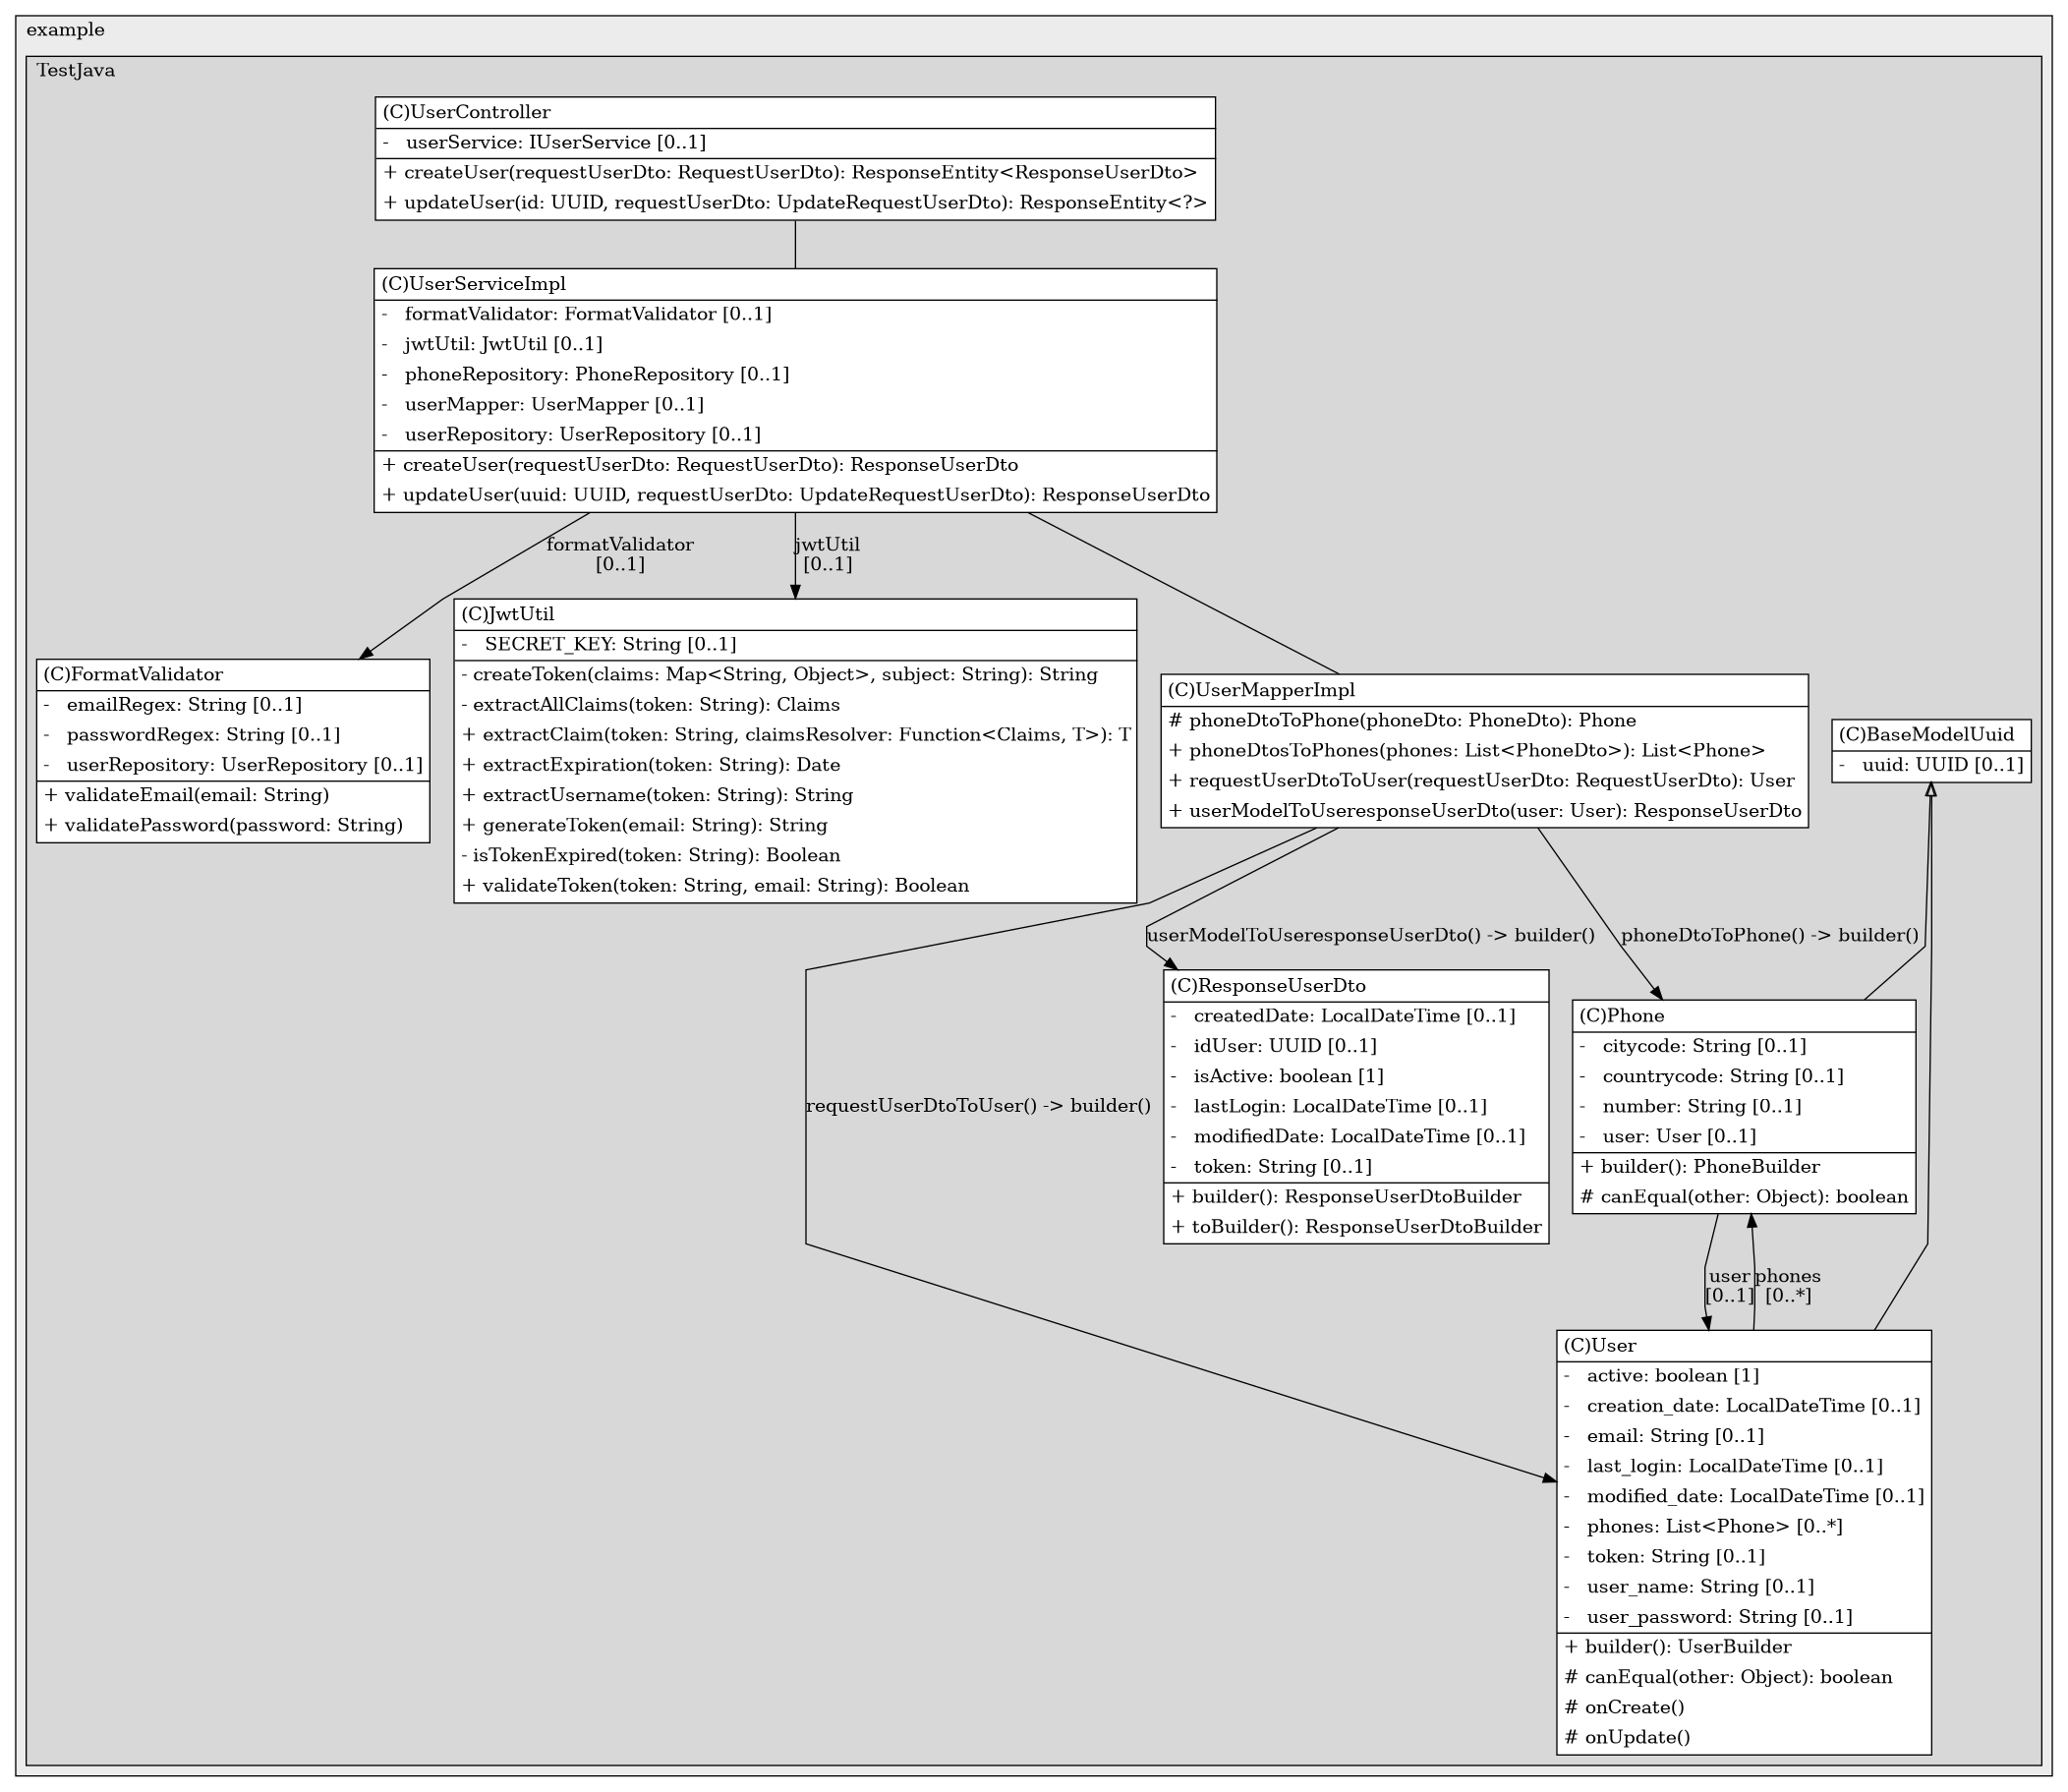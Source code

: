 @startuml

/' diagram meta data start
config=StructureConfiguration;
{
  "projectClassification": {
    "searchMode": "OpenProject", // OpenProject, AllProjects
    "includedProjects": "",
    "pathEndKeywords": "*.impl",
    "isClientPath": "",
    "isClientName": "",
    "isTestPath": "",
    "isTestName": "",
    "isMappingPath": "",
    "isMappingName": "",
    "isDataAccessPath": "",
    "isDataAccessName": "",
    "isDataStructurePath": "",
    "isDataStructureName": "",
    "isInterfaceStructuresPath": "",
    "isInterfaceStructuresName": "",
    "isEntryPointPath": "",
    "isEntryPointName": "",
    "treatFinalFieldsAsMandatory": false
  },
  "graphRestriction": {
    "classPackageExcludeFilter": "",
    "classPackageIncludeFilter": "",
    "classNameExcludeFilter": "",
    "classNameIncludeFilter": "",
    "methodNameExcludeFilter": "",
    "methodNameIncludeFilter": "",
    "removeByInheritance": "", // inheritance/annotation based filtering is done in a second step
    "removeByAnnotation": "",
    "removeByClassPackage": "", // cleanup the graph after inheritance/annotation based filtering is done
    "removeByClassName": "",
    "cutMappings": false,
    "cutEnum": true,
    "cutTests": true,
    "cutClient": true,
    "cutDataAccess": false,
    "cutInterfaceStructures": false,
    "cutDataStructures": false,
    "cutGetterAndSetter": true,
    "cutConstructors": true
  },
  "graphTraversal": {
    "forwardDepth": 6,
    "backwardDepth": 6,
    "classPackageExcludeFilter": "",
    "classPackageIncludeFilter": "",
    "classNameExcludeFilter": "",
    "classNameIncludeFilter": "",
    "methodNameExcludeFilter": "",
    "methodNameIncludeFilter": "",
    "hideMappings": false,
    "hideDataStructures": false,
    "hidePrivateMethods": true,
    "hideInterfaceCalls": true, // indirection: implementation -> interface (is hidden) -> implementation
    "onlyShowApplicationEntryPoints": false, // root node is included
    "useMethodCallsForStructureDiagram": "ForwardOnly" // ForwardOnly, BothDirections, No
  },
  "details": {
    "aggregation": "GroupByClass", // ByClass, GroupByClass, None
    "showClassGenericTypes": true,
    "showMethods": true,
    "showMethodParameterNames": true,
    "showMethodParameterTypes": true,
    "showMethodReturnType": true,
    "showPackageLevels": 2,
    "showDetailedClassStructure": true
  },
  "rootClass": "com.example.TestJava.controller.UserController",
  "extensionCallbackMethod": "" // qualified.class.name#methodName - signature: public static String method(String)
}
diagram meta data end '/



digraph g {
    rankdir="TB"
    splines=polyline
    

'nodes 
subgraph cluster_1322970774 { 
   	label=example
	labeljust=l
	fillcolor="#ececec"
	style=filled
   
   subgraph cluster_858654200 { 
   	label=TestJava
	labeljust=l
	fillcolor="#d8d8d8"
	style=filled
   
   BaseModelUuid1428323008[
	label=<<TABLE BORDER="1" CELLBORDER="0" CELLPADDING="4" CELLSPACING="0">
<TR><TD ALIGN="LEFT" >(C)BaseModelUuid</TD></TR>
<HR/>
<TR><TD ALIGN="LEFT" >-   uuid: UUID [0..1]</TD></TR>
</TABLE>>
	style=filled
	margin=0
	shape=plaintext
	fillcolor="#FFFFFF"
];

FormatValidator1435865160[
	label=<<TABLE BORDER="1" CELLBORDER="0" CELLPADDING="4" CELLSPACING="0">
<TR><TD ALIGN="LEFT" >(C)FormatValidator</TD></TR>
<HR/>
<TR><TD ALIGN="LEFT" >-   emailRegex: String [0..1]</TD></TR>
<TR><TD ALIGN="LEFT" >-   passwordRegex: String [0..1]</TD></TR>
<TR><TD ALIGN="LEFT" >-   userRepository: UserRepository [0..1]</TD></TR>
<HR/>
<TR><TD ALIGN="LEFT" >+ validateEmail(email: String)</TD></TR>
<TR><TD ALIGN="LEFT" >+ validatePassword(password: String)</TD></TR>
</TABLE>>
	style=filled
	margin=0
	shape=plaintext
	fillcolor="#FFFFFF"
];

JwtUtil1435865160[
	label=<<TABLE BORDER="1" CELLBORDER="0" CELLPADDING="4" CELLSPACING="0">
<TR><TD ALIGN="LEFT" >(C)JwtUtil</TD></TR>
<HR/>
<TR><TD ALIGN="LEFT" >-   SECRET_KEY: String [0..1]</TD></TR>
<HR/>
<TR><TD ALIGN="LEFT" >- createToken(claims: Map&lt;String, Object&gt;, subject: String): String</TD></TR>
<TR><TD ALIGN="LEFT" >- extractAllClaims(token: String): Claims</TD></TR>
<TR><TD ALIGN="LEFT" >+ extractClaim(token: String, claimsResolver: Function&lt;Claims, T&gt;): T</TD></TR>
<TR><TD ALIGN="LEFT" >+ extractExpiration(token: String): Date</TD></TR>
<TR><TD ALIGN="LEFT" >+ extractUsername(token: String): String</TD></TR>
<TR><TD ALIGN="LEFT" >+ generateToken(email: String): String</TD></TR>
<TR><TD ALIGN="LEFT" >- isTokenExpired(token: String): Boolean</TD></TR>
<TR><TD ALIGN="LEFT" >+ validateToken(token: String, email: String): Boolean</TD></TR>
</TABLE>>
	style=filled
	margin=0
	shape=plaintext
	fillcolor="#FFFFFF"
];

Phone1428323008[
	label=<<TABLE BORDER="1" CELLBORDER="0" CELLPADDING="4" CELLSPACING="0">
<TR><TD ALIGN="LEFT" >(C)Phone</TD></TR>
<HR/>
<TR><TD ALIGN="LEFT" >-   citycode: String [0..1]</TD></TR>
<TR><TD ALIGN="LEFT" >-   countrycode: String [0..1]</TD></TR>
<TR><TD ALIGN="LEFT" >-   number: String [0..1]</TD></TR>
<TR><TD ALIGN="LEFT" >-   user: User [0..1]</TD></TR>
<HR/>
<TR><TD ALIGN="LEFT" >+ builder(): PhoneBuilder</TD></TR>
<TR><TD ALIGN="LEFT" ># canEqual(other: Object): boolean</TD></TR>
</TABLE>>
	style=filled
	margin=0
	shape=plaintext
	fillcolor="#FFFFFF"
];

ResponseUserDto1793654582[
	label=<<TABLE BORDER="1" CELLBORDER="0" CELLPADDING="4" CELLSPACING="0">
<TR><TD ALIGN="LEFT" >(C)ResponseUserDto</TD></TR>
<HR/>
<TR><TD ALIGN="LEFT" >-   createdDate: LocalDateTime [0..1]</TD></TR>
<TR><TD ALIGN="LEFT" >-   idUser: UUID [0..1]</TD></TR>
<TR><TD ALIGN="LEFT" >-   isActive: boolean [1]</TD></TR>
<TR><TD ALIGN="LEFT" >-   lastLogin: LocalDateTime [0..1]</TD></TR>
<TR><TD ALIGN="LEFT" >-   modifiedDate: LocalDateTime [0..1]</TD></TR>
<TR><TD ALIGN="LEFT" >-   token: String [0..1]</TD></TR>
<HR/>
<TR><TD ALIGN="LEFT" >+ builder(): ResponseUserDtoBuilder</TD></TR>
<TR><TD ALIGN="LEFT" >+ toBuilder(): ResponseUserDtoBuilder</TD></TR>
</TABLE>>
	style=filled
	margin=0
	shape=plaintext
	fillcolor="#FFFFFF"
];

User1428323008[
	label=<<TABLE BORDER="1" CELLBORDER="0" CELLPADDING="4" CELLSPACING="0">
<TR><TD ALIGN="LEFT" >(C)User</TD></TR>
<HR/>
<TR><TD ALIGN="LEFT" >-   active: boolean [1]</TD></TR>
<TR><TD ALIGN="LEFT" >-   creation_date: LocalDateTime [0..1]</TD></TR>
<TR><TD ALIGN="LEFT" >-   email: String [0..1]</TD></TR>
<TR><TD ALIGN="LEFT" >-   last_login: LocalDateTime [0..1]</TD></TR>
<TR><TD ALIGN="LEFT" >-   modified_date: LocalDateTime [0..1]</TD></TR>
<TR><TD ALIGN="LEFT" >-   phones: List&lt;Phone&gt; [0..*]</TD></TR>
<TR><TD ALIGN="LEFT" >-   token: String [0..1]</TD></TR>
<TR><TD ALIGN="LEFT" >-   user_name: String [0..1]</TD></TR>
<TR><TD ALIGN="LEFT" >-   user_password: String [0..1]</TD></TR>
<HR/>
<TR><TD ALIGN="LEFT" >+ builder(): UserBuilder</TD></TR>
<TR><TD ALIGN="LEFT" ># canEqual(other: Object): boolean</TD></TR>
<TR><TD ALIGN="LEFT" ># onCreate()</TD></TR>
<TR><TD ALIGN="LEFT" ># onUpdate()</TD></TR>
</TABLE>>
	style=filled
	margin=0
	shape=plaintext
	fillcolor="#FFFFFF"
];

UserController1259140507[
	label=<<TABLE BORDER="1" CELLBORDER="0" CELLPADDING="4" CELLSPACING="0">
<TR><TD ALIGN="LEFT" >(C)UserController</TD></TR>
<HR/>
<TR><TD ALIGN="LEFT" >-   userService: IUserService [0..1]</TD></TR>
<HR/>
<TR><TD ALIGN="LEFT" >+ createUser(requestUserDto: RequestUserDto): ResponseEntity&lt;ResponseUserDto&gt;</TD></TR>
<TR><TD ALIGN="LEFT" >+ updateUser(id: UUID, requestUserDto: UpdateRequestUserDto): ResponseEntity&lt;?&gt;</TD></TR>
</TABLE>>
	style=filled
	margin=0
	shape=plaintext
	fillcolor="#FFFFFF"
];

UserMapperImpl1793654582[
	label=<<TABLE BORDER="1" CELLBORDER="0" CELLPADDING="4" CELLSPACING="0">
<TR><TD ALIGN="LEFT" >(C)UserMapperImpl</TD></TR>
<HR/>
<TR><TD ALIGN="LEFT" ># phoneDtoToPhone(phoneDto: PhoneDto): Phone</TD></TR>
<TR><TD ALIGN="LEFT" >+ phoneDtosToPhones(phones: List&lt;PhoneDto&gt;): List&lt;Phone&gt;</TD></TR>
<TR><TD ALIGN="LEFT" >+ requestUserDtoToUser(requestUserDto: RequestUserDto): User</TD></TR>
<TR><TD ALIGN="LEFT" >+ userModelToUseresponseUserDto(user: User): ResponseUserDto</TD></TR>
</TABLE>>
	style=filled
	margin=0
	shape=plaintext
	fillcolor="#FFFFFF"
];

UserServiceImpl1222322622[
	label=<<TABLE BORDER="1" CELLBORDER="0" CELLPADDING="4" CELLSPACING="0">
<TR><TD ALIGN="LEFT" >(C)UserServiceImpl</TD></TR>
<HR/>
<TR><TD ALIGN="LEFT" >-   formatValidator: FormatValidator [0..1]</TD></TR>
<TR><TD ALIGN="LEFT" >-   jwtUtil: JwtUtil [0..1]</TD></TR>
<TR><TD ALIGN="LEFT" >-   phoneRepository: PhoneRepository [0..1]</TD></TR>
<TR><TD ALIGN="LEFT" >-   userMapper: UserMapper [0..1]</TD></TR>
<TR><TD ALIGN="LEFT" >-   userRepository: UserRepository [0..1]</TD></TR>
<HR/>
<TR><TD ALIGN="LEFT" >+ createUser(requestUserDto: RequestUserDto): ResponseUserDto</TD></TR>
<TR><TD ALIGN="LEFT" >+ updateUser(uuid: UUID, requestUserDto: UpdateRequestUserDto): ResponseUserDto</TD></TR>
</TABLE>>
	style=filled
	margin=0
	shape=plaintext
	fillcolor="#FFFFFF"
];
} 
} 

'edges    
BaseModelUuid1428323008 -> Phone1428323008[arrowhead=none, arrowtail=empty, dir=both];
BaseModelUuid1428323008 -> User1428323008[arrowhead=none, arrowtail=empty, dir=both];
Phone1428323008 -> User1428323008[label="user
[0..1]"];
User1428323008 -> Phone1428323008[label="phones
[0..*]"];
UserController1259140507 -> UserServiceImpl1222322622[arrowhead=none];
UserMapperImpl1793654582 -> Phone1428323008[label="phoneDtoToPhone() -> builder()"];
UserMapperImpl1793654582 -> ResponseUserDto1793654582[label="userModelToUseresponseUserDto() -> builder()"];
UserMapperImpl1793654582 -> User1428323008[label="requestUserDtoToUser() -> builder()"];
UserServiceImpl1222322622 -> FormatValidator1435865160[label="formatValidator
[0..1]"];
UserServiceImpl1222322622 -> JwtUtil1435865160[label="jwtUtil
[0..1]"];
UserServiceImpl1222322622 -> UserMapperImpl1793654582[arrowhead=none];
    
}
@enduml